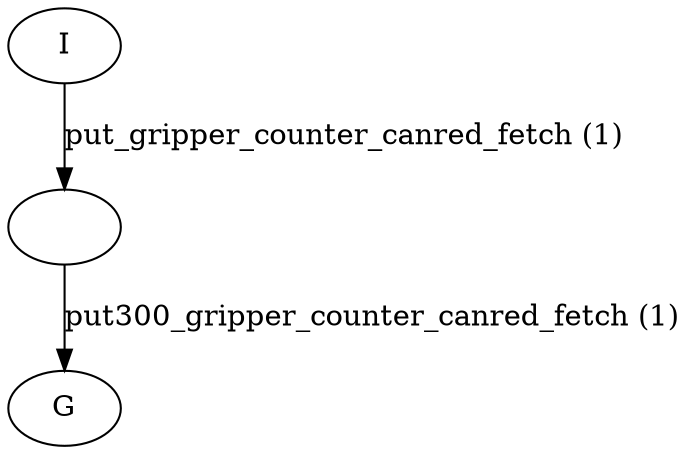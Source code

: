 digraph  {
1 [label=I];
2 [label=G];
3 [label=""];
1 -> 3  [key=0, label="put_gripper_counter_canred_fetch (1)"];
3 -> 2  [key=0, label="put300_gripper_counter_canred_fetch (1)"];
}
